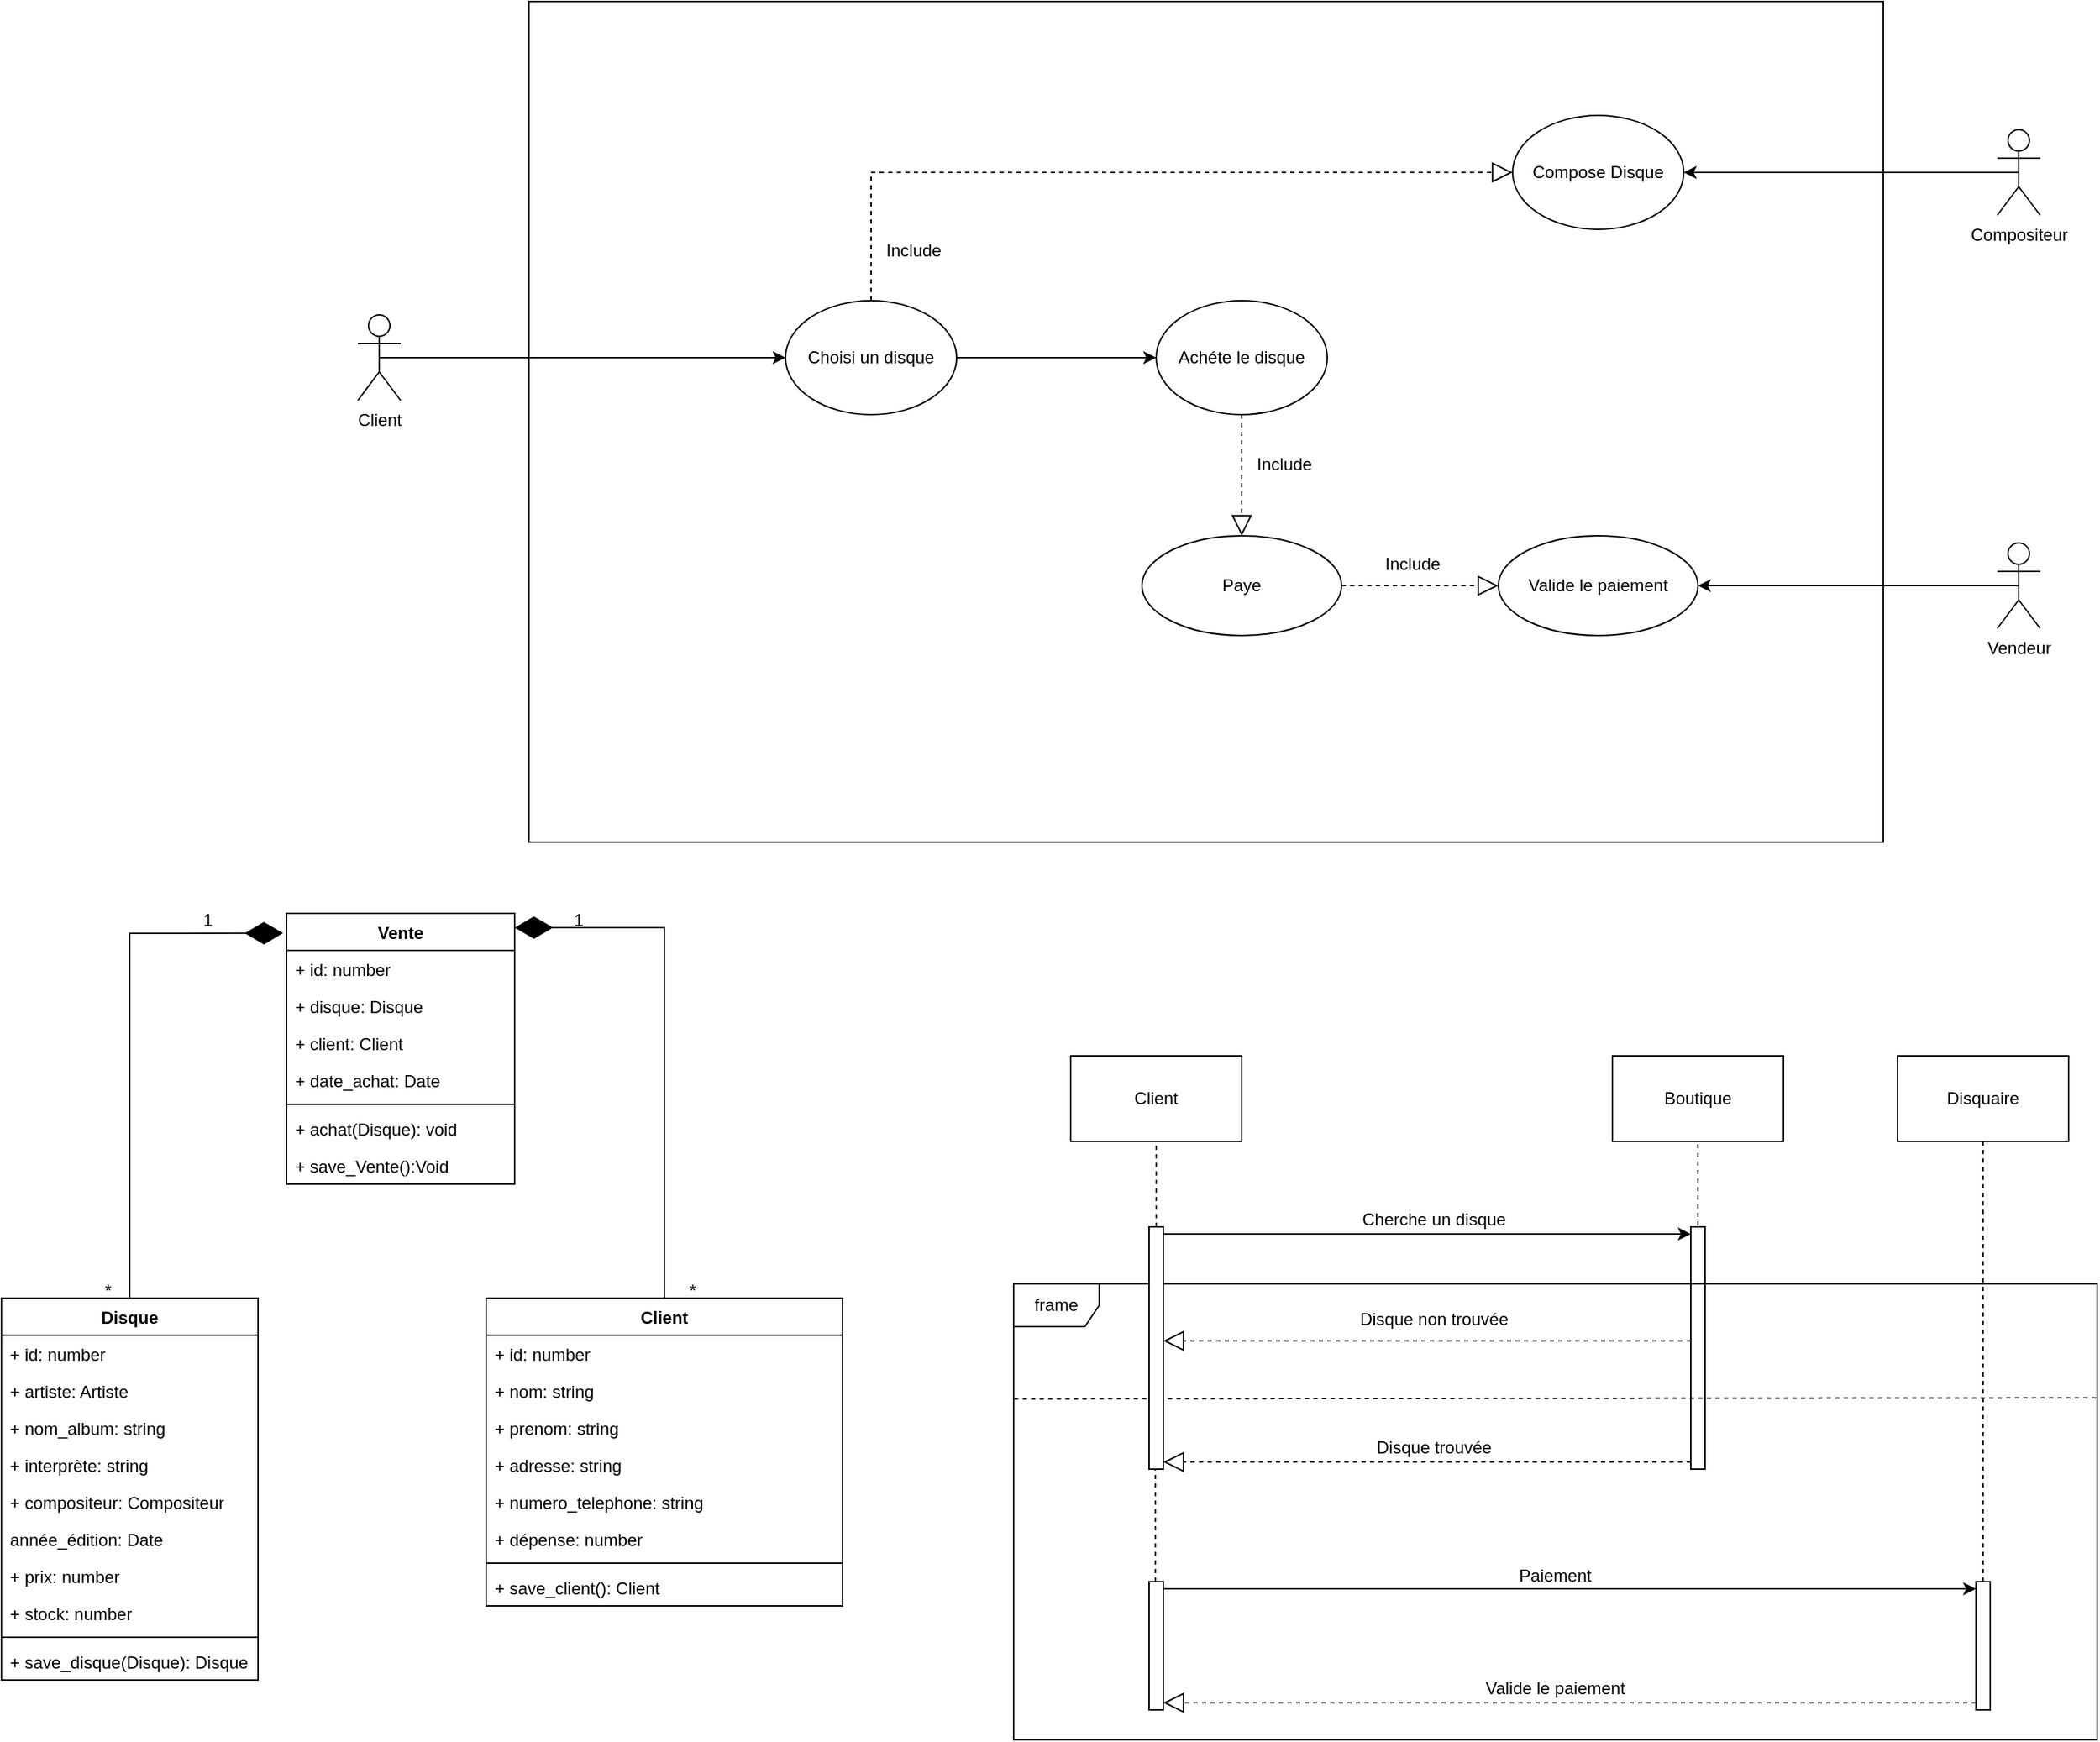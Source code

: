 <mxfile version="22.0.6" type="device">
  <diagram name="Page-1" id="gaxDW9o7rz5a5l3z38MO">
    <mxGraphModel dx="2876" dy="1083" grid="1" gridSize="10" guides="1" tooltips="1" connect="1" arrows="1" fold="1" page="1" pageScale="1" pageWidth="827" pageHeight="1169" math="0" shadow="0">
      <root>
        <mxCell id="0" />
        <mxCell id="1" parent="0" />
        <mxCell id="jYeMFFne9WfjkeyScgi_-1" value="" style="rounded=0;whiteSpace=wrap;html=1;" vertex="1" parent="1">
          <mxGeometry x="-440" y="60" width="950" height="590" as="geometry" />
        </mxCell>
        <mxCell id="jYeMFFne9WfjkeyScgi_-2" style="edgeStyle=orthogonalEdgeStyle;rounded=0;orthogonalLoop=1;jettySize=auto;html=1;exitX=0.5;exitY=0.5;exitDx=0;exitDy=0;exitPerimeter=0;" edge="1" parent="1" source="jYeMFFne9WfjkeyScgi_-3" target="jYeMFFne9WfjkeyScgi_-10">
          <mxGeometry relative="1" as="geometry" />
        </mxCell>
        <mxCell id="jYeMFFne9WfjkeyScgi_-3" value="Client&lt;br&gt;" style="shape=umlActor;verticalLabelPosition=bottom;verticalAlign=top;html=1;outlineConnect=0;" vertex="1" parent="1">
          <mxGeometry x="-560" y="280" width="30" height="60" as="geometry" />
        </mxCell>
        <mxCell id="jYeMFFne9WfjkeyScgi_-4" style="edgeStyle=orthogonalEdgeStyle;rounded=0;orthogonalLoop=1;jettySize=auto;html=1;exitX=0.5;exitY=0.5;exitDx=0;exitDy=0;exitPerimeter=0;entryX=1;entryY=0.5;entryDx=0;entryDy=0;" edge="1" parent="1" source="jYeMFFne9WfjkeyScgi_-5" target="jYeMFFne9WfjkeyScgi_-12">
          <mxGeometry relative="1" as="geometry" />
        </mxCell>
        <mxCell id="jYeMFFne9WfjkeyScgi_-5" value="Vendeur" style="shape=umlActor;verticalLabelPosition=bottom;verticalAlign=top;html=1;outlineConnect=0;" vertex="1" parent="1">
          <mxGeometry x="590" y="440" width="30" height="60" as="geometry" />
        </mxCell>
        <mxCell id="jYeMFFne9WfjkeyScgi_-6" style="edgeStyle=orthogonalEdgeStyle;rounded=0;orthogonalLoop=1;jettySize=auto;html=1;exitX=0.5;exitY=0.5;exitDx=0;exitDy=0;exitPerimeter=0;" edge="1" parent="1" source="jYeMFFne9WfjkeyScgi_-7" target="jYeMFFne9WfjkeyScgi_-8">
          <mxGeometry relative="1" as="geometry" />
        </mxCell>
        <mxCell id="jYeMFFne9WfjkeyScgi_-7" value="Compositeur" style="shape=umlActor;verticalLabelPosition=bottom;verticalAlign=top;html=1;outlineConnect=0;" vertex="1" parent="1">
          <mxGeometry x="590" y="150" width="30" height="60" as="geometry" />
        </mxCell>
        <mxCell id="jYeMFFne9WfjkeyScgi_-8" value="Compose Disque" style="ellipse;whiteSpace=wrap;html=1;" vertex="1" parent="1">
          <mxGeometry x="250" y="140" width="120" height="80" as="geometry" />
        </mxCell>
        <mxCell id="jYeMFFne9WfjkeyScgi_-9" style="edgeStyle=orthogonalEdgeStyle;rounded=0;orthogonalLoop=1;jettySize=auto;html=1;exitX=1;exitY=0.5;exitDx=0;exitDy=0;" edge="1" parent="1" source="jYeMFFne9WfjkeyScgi_-10" target="jYeMFFne9WfjkeyScgi_-11">
          <mxGeometry relative="1" as="geometry" />
        </mxCell>
        <mxCell id="jYeMFFne9WfjkeyScgi_-10" value="Choisi un disque" style="ellipse;whiteSpace=wrap;html=1;" vertex="1" parent="1">
          <mxGeometry x="-260" y="270" width="120" height="80" as="geometry" />
        </mxCell>
        <mxCell id="jYeMFFne9WfjkeyScgi_-11" value="Achéte le disque" style="ellipse;whiteSpace=wrap;html=1;" vertex="1" parent="1">
          <mxGeometry y="270" width="120" height="80" as="geometry" />
        </mxCell>
        <mxCell id="jYeMFFne9WfjkeyScgi_-12" value="Valide le paiement" style="ellipse;whiteSpace=wrap;html=1;" vertex="1" parent="1">
          <mxGeometry x="240" y="435" width="140" height="70" as="geometry" />
        </mxCell>
        <mxCell id="jYeMFFne9WfjkeyScgi_-13" value="Paye" style="ellipse;whiteSpace=wrap;html=1;" vertex="1" parent="1">
          <mxGeometry x="-10" y="435" width="140" height="70" as="geometry" />
        </mxCell>
        <mxCell id="jYeMFFne9WfjkeyScgi_-14" value="" style="endArrow=block;dashed=1;endFill=0;endSize=12;html=1;rounded=0;" edge="1" parent="1">
          <mxGeometry width="160" relative="1" as="geometry">
            <mxPoint x="130" y="470" as="sourcePoint" />
            <mxPoint x="240" y="470" as="targetPoint" />
          </mxGeometry>
        </mxCell>
        <mxCell id="jYeMFFne9WfjkeyScgi_-15" value="" style="endArrow=block;dashed=1;endFill=0;endSize=12;html=1;rounded=0;exitX=0.5;exitY=1;exitDx=0;exitDy=0;entryX=0.5;entryY=0;entryDx=0;entryDy=0;" edge="1" parent="1" source="jYeMFFne9WfjkeyScgi_-11" target="jYeMFFne9WfjkeyScgi_-13">
          <mxGeometry width="160" relative="1" as="geometry">
            <mxPoint x="140" y="480" as="sourcePoint" />
            <mxPoint x="250" y="480" as="targetPoint" />
          </mxGeometry>
        </mxCell>
        <mxCell id="jYeMFFne9WfjkeyScgi_-16" value="Include" style="text;html=1;strokeColor=none;fillColor=none;align=center;verticalAlign=middle;whiteSpace=wrap;rounded=0;" vertex="1" parent="1">
          <mxGeometry x="60" y="370" width="60" height="30" as="geometry" />
        </mxCell>
        <mxCell id="jYeMFFne9WfjkeyScgi_-17" value="Include" style="text;html=1;strokeColor=none;fillColor=none;align=center;verticalAlign=middle;whiteSpace=wrap;rounded=0;" vertex="1" parent="1">
          <mxGeometry x="150" y="440" width="60" height="30" as="geometry" />
        </mxCell>
        <mxCell id="jYeMFFne9WfjkeyScgi_-18" value="" style="endArrow=block;dashed=1;endFill=0;endSize=12;html=1;rounded=0;entryX=0;entryY=0.5;entryDx=0;entryDy=0;exitX=0.5;exitY=0;exitDx=0;exitDy=0;" edge="1" parent="1" source="jYeMFFne9WfjkeyScgi_-10" target="jYeMFFne9WfjkeyScgi_-8">
          <mxGeometry width="160" relative="1" as="geometry">
            <mxPoint x="-140" y="170" as="sourcePoint" />
            <mxPoint x="20" y="170" as="targetPoint" />
            <Array as="points">
              <mxPoint x="-200" y="180" />
            </Array>
          </mxGeometry>
        </mxCell>
        <mxCell id="jYeMFFne9WfjkeyScgi_-19" value="Include" style="text;html=1;strokeColor=none;fillColor=none;align=center;verticalAlign=middle;whiteSpace=wrap;rounded=0;" vertex="1" parent="1">
          <mxGeometry x="-200" y="220" width="60" height="30" as="geometry" />
        </mxCell>
        <mxCell id="jYeMFFne9WfjkeyScgi_-20" value="Client" style="swimlane;fontStyle=1;align=center;verticalAlign=top;childLayout=stackLayout;horizontal=1;startSize=26;horizontalStack=0;resizeParent=1;resizeParentMax=0;resizeLast=0;collapsible=1;marginBottom=0;whiteSpace=wrap;html=1;" vertex="1" parent="1">
          <mxGeometry x="-470" y="970" width="250" height="216" as="geometry" />
        </mxCell>
        <mxCell id="jYeMFFne9WfjkeyScgi_-21" value="+ id: number&lt;br&gt;" style="text;strokeColor=none;fillColor=none;align=left;verticalAlign=top;spacingLeft=4;spacingRight=4;overflow=hidden;rotatable=0;points=[[0,0.5],[1,0.5]];portConstraint=eastwest;whiteSpace=wrap;html=1;" vertex="1" parent="jYeMFFne9WfjkeyScgi_-20">
          <mxGeometry y="26" width="250" height="26" as="geometry" />
        </mxCell>
        <mxCell id="jYeMFFne9WfjkeyScgi_-22" value="+ nom: string&lt;br&gt;" style="text;strokeColor=none;fillColor=none;align=left;verticalAlign=top;spacingLeft=4;spacingRight=4;overflow=hidden;rotatable=0;points=[[0,0.5],[1,0.5]];portConstraint=eastwest;whiteSpace=wrap;html=1;" vertex="1" parent="jYeMFFne9WfjkeyScgi_-20">
          <mxGeometry y="52" width="250" height="26" as="geometry" />
        </mxCell>
        <mxCell id="jYeMFFne9WfjkeyScgi_-23" value="+ prenom: string" style="text;strokeColor=none;fillColor=none;align=left;verticalAlign=top;spacingLeft=4;spacingRight=4;overflow=hidden;rotatable=0;points=[[0,0.5],[1,0.5]];portConstraint=eastwest;whiteSpace=wrap;html=1;" vertex="1" parent="jYeMFFne9WfjkeyScgi_-20">
          <mxGeometry y="78" width="250" height="26" as="geometry" />
        </mxCell>
        <mxCell id="jYeMFFne9WfjkeyScgi_-24" value="+ adresse: string" style="text;strokeColor=none;fillColor=none;align=left;verticalAlign=top;spacingLeft=4;spacingRight=4;overflow=hidden;rotatable=0;points=[[0,0.5],[1,0.5]];portConstraint=eastwest;whiteSpace=wrap;html=1;" vertex="1" parent="jYeMFFne9WfjkeyScgi_-20">
          <mxGeometry y="104" width="250" height="26" as="geometry" />
        </mxCell>
        <mxCell id="jYeMFFne9WfjkeyScgi_-25" value="+ numero_telephone: string" style="text;strokeColor=none;fillColor=none;align=left;verticalAlign=top;spacingLeft=4;spacingRight=4;overflow=hidden;rotatable=0;points=[[0,0.5],[1,0.5]];portConstraint=eastwest;whiteSpace=wrap;html=1;" vertex="1" parent="jYeMFFne9WfjkeyScgi_-20">
          <mxGeometry y="130" width="250" height="26" as="geometry" />
        </mxCell>
        <mxCell id="jYeMFFne9WfjkeyScgi_-26" value="+ dépense: number" style="text;strokeColor=none;fillColor=none;align=left;verticalAlign=top;spacingLeft=4;spacingRight=4;overflow=hidden;rotatable=0;points=[[0,0.5],[1,0.5]];portConstraint=eastwest;whiteSpace=wrap;html=1;" vertex="1" parent="jYeMFFne9WfjkeyScgi_-20">
          <mxGeometry y="156" width="250" height="26" as="geometry" />
        </mxCell>
        <mxCell id="jYeMFFne9WfjkeyScgi_-27" value="" style="line;strokeWidth=1;fillColor=none;align=left;verticalAlign=middle;spacingTop=-1;spacingLeft=3;spacingRight=3;rotatable=0;labelPosition=right;points=[];portConstraint=eastwest;strokeColor=inherit;" vertex="1" parent="jYeMFFne9WfjkeyScgi_-20">
          <mxGeometry y="182" width="250" height="8" as="geometry" />
        </mxCell>
        <mxCell id="jYeMFFne9WfjkeyScgi_-28" value="+ save_client(): Client" style="text;strokeColor=none;fillColor=none;align=left;verticalAlign=top;spacingLeft=4;spacingRight=4;overflow=hidden;rotatable=0;points=[[0,0.5],[1,0.5]];portConstraint=eastwest;whiteSpace=wrap;html=1;" vertex="1" parent="jYeMFFne9WfjkeyScgi_-20">
          <mxGeometry y="190" width="250" height="26" as="geometry" />
        </mxCell>
        <mxCell id="jYeMFFne9WfjkeyScgi_-29" value="Vente" style="swimlane;fontStyle=1;align=center;verticalAlign=top;childLayout=stackLayout;horizontal=1;startSize=26;horizontalStack=0;resizeParent=1;resizeParentMax=0;resizeLast=0;collapsible=1;marginBottom=0;whiteSpace=wrap;html=1;" vertex="1" parent="1">
          <mxGeometry x="-610" y="700" width="160" height="190" as="geometry" />
        </mxCell>
        <mxCell id="jYeMFFne9WfjkeyScgi_-30" value="+ id: number" style="text;strokeColor=none;fillColor=none;align=left;verticalAlign=top;spacingLeft=4;spacingRight=4;overflow=hidden;rotatable=0;points=[[0,0.5],[1,0.5]];portConstraint=eastwest;whiteSpace=wrap;html=1;" vertex="1" parent="jYeMFFne9WfjkeyScgi_-29">
          <mxGeometry y="26" width="160" height="26" as="geometry" />
        </mxCell>
        <mxCell id="jYeMFFne9WfjkeyScgi_-31" value="+ disque: Disque" style="text;strokeColor=none;fillColor=none;align=left;verticalAlign=top;spacingLeft=4;spacingRight=4;overflow=hidden;rotatable=0;points=[[0,0.5],[1,0.5]];portConstraint=eastwest;whiteSpace=wrap;html=1;" vertex="1" parent="jYeMFFne9WfjkeyScgi_-29">
          <mxGeometry y="52" width="160" height="26" as="geometry" />
        </mxCell>
        <mxCell id="jYeMFFne9WfjkeyScgi_-32" value="+ client: Client" style="text;strokeColor=none;fillColor=none;align=left;verticalAlign=top;spacingLeft=4;spacingRight=4;overflow=hidden;rotatable=0;points=[[0,0.5],[1,0.5]];portConstraint=eastwest;whiteSpace=wrap;html=1;" vertex="1" parent="jYeMFFne9WfjkeyScgi_-29">
          <mxGeometry y="78" width="160" height="26" as="geometry" />
        </mxCell>
        <mxCell id="jYeMFFne9WfjkeyScgi_-33" value="+ date_achat: Date" style="text;strokeColor=none;fillColor=none;align=left;verticalAlign=top;spacingLeft=4;spacingRight=4;overflow=hidden;rotatable=0;points=[[0,0.5],[1,0.5]];portConstraint=eastwest;whiteSpace=wrap;html=1;" vertex="1" parent="jYeMFFne9WfjkeyScgi_-29">
          <mxGeometry y="104" width="160" height="26" as="geometry" />
        </mxCell>
        <mxCell id="jYeMFFne9WfjkeyScgi_-34" value="" style="line;strokeWidth=1;fillColor=none;align=left;verticalAlign=middle;spacingTop=-1;spacingLeft=3;spacingRight=3;rotatable=0;labelPosition=right;points=[];portConstraint=eastwest;strokeColor=inherit;" vertex="1" parent="jYeMFFne9WfjkeyScgi_-29">
          <mxGeometry y="130" width="160" height="8" as="geometry" />
        </mxCell>
        <mxCell id="jYeMFFne9WfjkeyScgi_-35" value="+ achat(Disque): void" style="text;strokeColor=none;fillColor=none;align=left;verticalAlign=top;spacingLeft=4;spacingRight=4;overflow=hidden;rotatable=0;points=[[0,0.5],[1,0.5]];portConstraint=eastwest;whiteSpace=wrap;html=1;" vertex="1" parent="jYeMFFne9WfjkeyScgi_-29">
          <mxGeometry y="138" width="160" height="26" as="geometry" />
        </mxCell>
        <mxCell id="jYeMFFne9WfjkeyScgi_-36" value="+ save_Vente():Void" style="text;strokeColor=none;fillColor=none;align=left;verticalAlign=top;spacingLeft=4;spacingRight=4;overflow=hidden;rotatable=0;points=[[0,0.5],[1,0.5]];portConstraint=eastwest;whiteSpace=wrap;html=1;" vertex="1" parent="jYeMFFne9WfjkeyScgi_-29">
          <mxGeometry y="164" width="160" height="26" as="geometry" />
        </mxCell>
        <mxCell id="jYeMFFne9WfjkeyScgi_-37" value="Disque" style="swimlane;fontStyle=1;align=center;verticalAlign=top;childLayout=stackLayout;horizontal=1;startSize=26;horizontalStack=0;resizeParent=1;resizeParentMax=0;resizeLast=0;collapsible=1;marginBottom=0;whiteSpace=wrap;html=1;" vertex="1" parent="1">
          <mxGeometry x="-810" y="970" width="180" height="268" as="geometry" />
        </mxCell>
        <mxCell id="jYeMFFne9WfjkeyScgi_-38" value="+ id: number" style="text;strokeColor=none;fillColor=none;align=left;verticalAlign=top;spacingLeft=4;spacingRight=4;overflow=hidden;rotatable=0;points=[[0,0.5],[1,0.5]];portConstraint=eastwest;whiteSpace=wrap;html=1;" vertex="1" parent="jYeMFFne9WfjkeyScgi_-37">
          <mxGeometry y="26" width="180" height="26" as="geometry" />
        </mxCell>
        <mxCell id="jYeMFFne9WfjkeyScgi_-39" value="+ artiste: Artiste" style="text;strokeColor=none;fillColor=none;align=left;verticalAlign=top;spacingLeft=4;spacingRight=4;overflow=hidden;rotatable=0;points=[[0,0.5],[1,0.5]];portConstraint=eastwest;whiteSpace=wrap;html=1;" vertex="1" parent="jYeMFFne9WfjkeyScgi_-37">
          <mxGeometry y="52" width="180" height="26" as="geometry" />
        </mxCell>
        <mxCell id="jYeMFFne9WfjkeyScgi_-40" value="+ nom_album: string" style="text;strokeColor=none;fillColor=none;align=left;verticalAlign=top;spacingLeft=4;spacingRight=4;overflow=hidden;rotatable=0;points=[[0,0.5],[1,0.5]];portConstraint=eastwest;whiteSpace=wrap;html=1;" vertex="1" parent="jYeMFFne9WfjkeyScgi_-37">
          <mxGeometry y="78" width="180" height="26" as="geometry" />
        </mxCell>
        <mxCell id="jYeMFFne9WfjkeyScgi_-41" value="+ interprète: string" style="text;strokeColor=none;fillColor=none;align=left;verticalAlign=top;spacingLeft=4;spacingRight=4;overflow=hidden;rotatable=0;points=[[0,0.5],[1,0.5]];portConstraint=eastwest;whiteSpace=wrap;html=1;" vertex="1" parent="jYeMFFne9WfjkeyScgi_-37">
          <mxGeometry y="104" width="180" height="26" as="geometry" />
        </mxCell>
        <mxCell id="jYeMFFne9WfjkeyScgi_-42" value="+ compositeur: Compositeur" style="text;strokeColor=none;fillColor=none;align=left;verticalAlign=top;spacingLeft=4;spacingRight=4;overflow=hidden;rotatable=0;points=[[0,0.5],[1,0.5]];portConstraint=eastwest;whiteSpace=wrap;html=1;" vertex="1" parent="jYeMFFne9WfjkeyScgi_-37">
          <mxGeometry y="130" width="180" height="26" as="geometry" />
        </mxCell>
        <mxCell id="jYeMFFne9WfjkeyScgi_-43" value="année_édition: Date" style="text;strokeColor=none;fillColor=none;align=left;verticalAlign=top;spacingLeft=4;spacingRight=4;overflow=hidden;rotatable=0;points=[[0,0.5],[1,0.5]];portConstraint=eastwest;whiteSpace=wrap;html=1;" vertex="1" parent="jYeMFFne9WfjkeyScgi_-37">
          <mxGeometry y="156" width="180" height="26" as="geometry" />
        </mxCell>
        <mxCell id="jYeMFFne9WfjkeyScgi_-44" value="+ prix: number" style="text;strokeColor=none;fillColor=none;align=left;verticalAlign=top;spacingLeft=4;spacingRight=4;overflow=hidden;rotatable=0;points=[[0,0.5],[1,0.5]];portConstraint=eastwest;whiteSpace=wrap;html=1;" vertex="1" parent="jYeMFFne9WfjkeyScgi_-37">
          <mxGeometry y="182" width="180" height="26" as="geometry" />
        </mxCell>
        <mxCell id="jYeMFFne9WfjkeyScgi_-45" value="+ stock: number" style="text;strokeColor=none;fillColor=none;align=left;verticalAlign=top;spacingLeft=4;spacingRight=4;overflow=hidden;rotatable=0;points=[[0,0.5],[1,0.5]];portConstraint=eastwest;whiteSpace=wrap;html=1;" vertex="1" parent="jYeMFFne9WfjkeyScgi_-37">
          <mxGeometry y="208" width="180" height="26" as="geometry" />
        </mxCell>
        <mxCell id="jYeMFFne9WfjkeyScgi_-46" value="" style="line;strokeWidth=1;fillColor=none;align=left;verticalAlign=middle;spacingTop=-1;spacingLeft=3;spacingRight=3;rotatable=0;labelPosition=right;points=[];portConstraint=eastwest;strokeColor=inherit;" vertex="1" parent="jYeMFFne9WfjkeyScgi_-37">
          <mxGeometry y="234" width="180" height="8" as="geometry" />
        </mxCell>
        <mxCell id="jYeMFFne9WfjkeyScgi_-47" value="+ save_disque(Disque): Disque" style="text;strokeColor=none;fillColor=none;align=left;verticalAlign=top;spacingLeft=4;spacingRight=4;overflow=hidden;rotatable=0;points=[[0,0.5],[1,0.5]];portConstraint=eastwest;whiteSpace=wrap;html=1;" vertex="1" parent="jYeMFFne9WfjkeyScgi_-37">
          <mxGeometry y="242" width="180" height="26" as="geometry" />
        </mxCell>
        <mxCell id="jYeMFFne9WfjkeyScgi_-48" value="" style="endArrow=diamondThin;endFill=1;endSize=24;html=1;rounded=0;exitX=0.5;exitY=0;exitDx=0;exitDy=0;entryX=-0.015;entryY=0.073;entryDx=0;entryDy=0;entryPerimeter=0;" edge="1" parent="1" source="jYeMFFne9WfjkeyScgi_-37" target="jYeMFFne9WfjkeyScgi_-29">
          <mxGeometry width="160" relative="1" as="geometry">
            <mxPoint x="-290" y="820" as="sourcePoint" />
            <mxPoint x="-650" y="750" as="targetPoint" />
            <Array as="points">
              <mxPoint x="-720" y="714" />
            </Array>
          </mxGeometry>
        </mxCell>
        <mxCell id="jYeMFFne9WfjkeyScgi_-49" value="" style="endArrow=diamondThin;endFill=1;endSize=24;html=1;rounded=0;exitX=0.5;exitY=0;exitDx=0;exitDy=0;" edge="1" parent="1" source="jYeMFFne9WfjkeyScgi_-20">
          <mxGeometry width="160" relative="1" as="geometry">
            <mxPoint x="-365.0" y="960" as="sourcePoint" />
            <mxPoint x="-450" y="710" as="targetPoint" />
            <Array as="points">
              <mxPoint x="-345" y="710" />
            </Array>
          </mxGeometry>
        </mxCell>
        <mxCell id="jYeMFFne9WfjkeyScgi_-50" value="*" style="text;html=1;strokeColor=none;fillColor=none;align=center;verticalAlign=middle;whiteSpace=wrap;rounded=0;" vertex="1" parent="1">
          <mxGeometry x="-750" y="960" width="30" height="10" as="geometry" />
        </mxCell>
        <mxCell id="jYeMFFne9WfjkeyScgi_-51" value="*" style="text;html=1;strokeColor=none;fillColor=none;align=center;verticalAlign=middle;whiteSpace=wrap;rounded=0;" vertex="1" parent="1">
          <mxGeometry x="-340" y="960" width="30" height="10" as="geometry" />
        </mxCell>
        <mxCell id="jYeMFFne9WfjkeyScgi_-52" value="1" style="text;html=1;strokeColor=none;fillColor=none;align=center;verticalAlign=middle;whiteSpace=wrap;rounded=0;" vertex="1" parent="1">
          <mxGeometry x="-420" y="700" width="30" height="10" as="geometry" />
        </mxCell>
        <mxCell id="jYeMFFne9WfjkeyScgi_-53" value="1" style="text;html=1;strokeColor=none;fillColor=none;align=center;verticalAlign=middle;whiteSpace=wrap;rounded=0;" vertex="1" parent="1">
          <mxGeometry x="-680" y="700" width="30" height="10" as="geometry" />
        </mxCell>
        <mxCell id="jYeMFFne9WfjkeyScgi_-56" value="Boutique" style="rounded=0;whiteSpace=wrap;html=1;" vertex="1" parent="1">
          <mxGeometry x="320" y="800" width="120" height="60" as="geometry" />
        </mxCell>
        <mxCell id="jYeMFFne9WfjkeyScgi_-60" value="" style="endArrow=none;dashed=1;html=1;rounded=0;entryX=0.5;entryY=1;entryDx=0;entryDy=0;" edge="1" parent="1">
          <mxGeometry width="50" height="50" relative="1" as="geometry">
            <mxPoint x="380" y="925" as="sourcePoint" />
            <mxPoint x="380" y="860" as="targetPoint" />
          </mxGeometry>
        </mxCell>
        <mxCell id="jYeMFFne9WfjkeyScgi_-61" value="" style="html=1;points=[[0,0,0,0,5],[0,1,0,0,-5],[1,0,0,0,5],[1,1,0,0,-5]];perimeter=orthogonalPerimeter;outlineConnect=0;targetShapes=umlLifeline;portConstraint=eastwest;newEdgeStyle={&quot;curved&quot;:0,&quot;rounded&quot;:0};" vertex="1" parent="1">
          <mxGeometry x="375" y="920" width="10" height="170" as="geometry" />
        </mxCell>
        <mxCell id="jYeMFFne9WfjkeyScgi_-62" value="" style="endArrow=classic;html=1;rounded=0;exitX=1;exitY=0;exitDx=0;exitDy=5;exitPerimeter=0;entryX=0;entryY=0;entryDx=0;entryDy=5;entryPerimeter=0;" edge="1" parent="1" source="jYeMFFne9WfjkeyScgi_-94" target="jYeMFFne9WfjkeyScgi_-61">
          <mxGeometry width="50" height="50" relative="1" as="geometry">
            <mxPoint x="185" y="930" as="sourcePoint" />
            <mxPoint x="290" y="880" as="targetPoint" />
          </mxGeometry>
        </mxCell>
        <mxCell id="jYeMFFne9WfjkeyScgi_-64" value="Cherche un disque" style="text;html=1;strokeColor=none;fillColor=none;align=center;verticalAlign=middle;whiteSpace=wrap;rounded=0;" vertex="1" parent="1">
          <mxGeometry x="140" y="900" width="110" height="30" as="geometry" />
        </mxCell>
        <mxCell id="jYeMFFne9WfjkeyScgi_-67" value="Disque non trouvée" style="text;html=1;strokeColor=none;fillColor=none;align=center;verticalAlign=middle;whiteSpace=wrap;rounded=0;" vertex="1" parent="1">
          <mxGeometry x="140" y="970" width="110" height="30" as="geometry" />
        </mxCell>
        <mxCell id="jYeMFFne9WfjkeyScgi_-72" value="" style="html=1;points=[[0,0,0,0,5],[0,1,0,0,-5],[1,0,0,0,5],[1,1,0,0,-5]];perimeter=orthogonalPerimeter;outlineConnect=0;targetShapes=umlLifeline;portConstraint=eastwest;newEdgeStyle={&quot;curved&quot;:0,&quot;rounded&quot;:0};" vertex="1" parent="1">
          <mxGeometry x="575" y="1169" width="10" height="90" as="geometry" />
        </mxCell>
        <mxCell id="jYeMFFne9WfjkeyScgi_-76" value="Disquaire" style="rounded=0;whiteSpace=wrap;html=1;" vertex="1" parent="1">
          <mxGeometry x="520" y="800" width="120" height="60" as="geometry" />
        </mxCell>
        <mxCell id="jYeMFFne9WfjkeyScgi_-77" value="" style="endArrow=none;dashed=1;html=1;rounded=0;entryX=0.5;entryY=1;entryDx=0;entryDy=0;" edge="1" parent="1" source="jYeMFFne9WfjkeyScgi_-72" target="jYeMFFne9WfjkeyScgi_-76">
          <mxGeometry width="50" height="50" relative="1" as="geometry">
            <mxPoint x="720" y="985" as="sourcePoint" />
            <mxPoint x="720" y="860" as="targetPoint" />
          </mxGeometry>
        </mxCell>
        <mxCell id="jYeMFFne9WfjkeyScgi_-81" value="frame" style="shape=umlFrame;whiteSpace=wrap;html=1;pointerEvents=0;" vertex="1" parent="1">
          <mxGeometry x="-100" y="960" width="760" height="320" as="geometry" />
        </mxCell>
        <mxCell id="jYeMFFne9WfjkeyScgi_-85" value="" style="endArrow=none;dashed=1;html=1;rounded=0;exitX=0.999;exitY=0.497;exitDx=0;exitDy=0;exitPerimeter=0;entryX=0.001;entryY=0.502;entryDx=0;entryDy=0;entryPerimeter=0;" edge="1" parent="1">
          <mxGeometry width="50" height="50" relative="1" as="geometry">
            <mxPoint x="659.24" y="1040.0" as="sourcePoint" />
            <mxPoint x="-99.995" y="1040.74" as="targetPoint" />
          </mxGeometry>
        </mxCell>
        <mxCell id="jYeMFFne9WfjkeyScgi_-89" value="" style="endArrow=block;dashed=1;endFill=0;endSize=12;html=1;rounded=0;" edge="1" parent="1" target="jYeMFFne9WfjkeyScgi_-94">
          <mxGeometry width="160" relative="1" as="geometry">
            <mxPoint x="375" y="1000" as="sourcePoint" />
            <mxPoint x="185" y="1000" as="targetPoint" />
          </mxGeometry>
        </mxCell>
        <mxCell id="jYeMFFne9WfjkeyScgi_-92" value="Client" style="rounded=0;whiteSpace=wrap;html=1;" vertex="1" parent="1">
          <mxGeometry x="-60" y="800" width="120" height="60" as="geometry" />
        </mxCell>
        <mxCell id="jYeMFFne9WfjkeyScgi_-93" value="" style="endArrow=none;dashed=1;html=1;rounded=0;entryX=0.5;entryY=1;entryDx=0;entryDy=0;" edge="1" parent="1" source="jYeMFFne9WfjkeyScgi_-94" target="jYeMFFne9WfjkeyScgi_-92">
          <mxGeometry width="50" height="50" relative="1" as="geometry">
            <mxPoint x="-1" y="990" as="sourcePoint" />
            <mxPoint x="-1" y="925" as="targetPoint" />
          </mxGeometry>
        </mxCell>
        <mxCell id="jYeMFFne9WfjkeyScgi_-94" value="" style="html=1;points=[[0,0,0,0,5],[0,1,0,0,-5],[1,0,0,0,5],[1,1,0,0,-5]];perimeter=orthogonalPerimeter;outlineConnect=0;targetShapes=umlLifeline;portConstraint=eastwest;newEdgeStyle={&quot;curved&quot;:0,&quot;rounded&quot;:0};" vertex="1" parent="1">
          <mxGeometry x="-5" y="920" width="10" height="170" as="geometry" />
        </mxCell>
        <mxCell id="jYeMFFne9WfjkeyScgi_-97" value="" style="endArrow=block;dashed=1;endFill=0;endSize=12;html=1;rounded=0;exitX=0;exitY=1;exitDx=0;exitDy=-5;exitPerimeter=0;" edge="1" parent="1" source="jYeMFFne9WfjkeyScgi_-61" target="jYeMFFne9WfjkeyScgi_-94">
          <mxGeometry width="160" relative="1" as="geometry">
            <mxPoint x="375" y="1077.41" as="sourcePoint" />
            <mxPoint x="5" y="1077.41" as="targetPoint" />
          </mxGeometry>
        </mxCell>
        <mxCell id="jYeMFFne9WfjkeyScgi_-98" value="Disque trouvée" style="text;html=1;strokeColor=none;fillColor=none;align=center;verticalAlign=middle;whiteSpace=wrap;rounded=0;" vertex="1" parent="1">
          <mxGeometry x="140" y="1060" width="110" height="30" as="geometry" />
        </mxCell>
        <mxCell id="jYeMFFne9WfjkeyScgi_-99" value="Paiement" style="text;html=1;strokeColor=none;fillColor=none;align=center;verticalAlign=middle;whiteSpace=wrap;rounded=0;" vertex="1" parent="1">
          <mxGeometry x="225" y="1150" width="110" height="30" as="geometry" />
        </mxCell>
        <mxCell id="jYeMFFne9WfjkeyScgi_-100" value="" style="endArrow=none;dashed=1;html=1;rounded=0;entryX=0.5;entryY=1;entryDx=0;entryDy=0;" edge="1" parent="1" source="jYeMFFne9WfjkeyScgi_-101">
          <mxGeometry width="50" height="50" relative="1" as="geometry">
            <mxPoint x="-0.59" y="1150" as="sourcePoint" />
            <mxPoint x="-0.59" y="1090" as="targetPoint" />
          </mxGeometry>
        </mxCell>
        <mxCell id="jYeMFFne9WfjkeyScgi_-101" value="" style="html=1;points=[[0,0,0,0,5],[0,1,0,0,-5],[1,0,0,0,5],[1,1,0,0,-5]];perimeter=orthogonalPerimeter;outlineConnect=0;targetShapes=umlLifeline;portConstraint=eastwest;newEdgeStyle={&quot;curved&quot;:0,&quot;rounded&quot;:0};" vertex="1" parent="1">
          <mxGeometry x="-5" y="1169" width="10" height="90" as="geometry" />
        </mxCell>
        <mxCell id="jYeMFFne9WfjkeyScgi_-102" value="" style="endArrow=classic;html=1;rounded=0;exitX=1;exitY=0;exitDx=0;exitDy=5;exitPerimeter=0;entryX=0;entryY=0;entryDx=0;entryDy=5;entryPerimeter=0;" edge="1" parent="1" source="jYeMFFne9WfjkeyScgi_-101" target="jYeMFFne9WfjkeyScgi_-72">
          <mxGeometry width="50" height="50" relative="1" as="geometry">
            <mxPoint x="30" y="1186" as="sourcePoint" />
            <mxPoint x="400" y="1186" as="targetPoint" />
          </mxGeometry>
        </mxCell>
        <mxCell id="jYeMFFne9WfjkeyScgi_-103" value="" style="endArrow=block;dashed=1;endFill=0;endSize=12;html=1;rounded=0;exitX=0;exitY=1;exitDx=0;exitDy=-5;exitPerimeter=0;" edge="1" parent="1" source="jYeMFFne9WfjkeyScgi_-72" target="jYeMFFne9WfjkeyScgi_-101">
          <mxGeometry width="160" relative="1" as="geometry">
            <mxPoint x="550" y="1250" as="sourcePoint" />
            <mxPoint x="180" y="1250" as="targetPoint" />
          </mxGeometry>
        </mxCell>
        <mxCell id="jYeMFFne9WfjkeyScgi_-104" value="Valide le paiement" style="text;html=1;strokeColor=none;fillColor=none;align=center;verticalAlign=middle;whiteSpace=wrap;rounded=0;" vertex="1" parent="1">
          <mxGeometry x="225" y="1229" width="110" height="30" as="geometry" />
        </mxCell>
      </root>
    </mxGraphModel>
  </diagram>
</mxfile>
